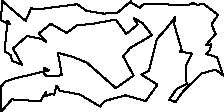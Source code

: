 unitsize(0.001cm);
// 24400.8
draw((1357,1905)--(1533,1780));
draw((1533,1780)--(1838,1732));
draw((1838,1732)--(2082,1753));
draw((2082,1753)--(2312,1949));
draw((2312,1949)--(2318,1925));
draw((2318,1925)--(2469,1838));
draw((2469,1838)--(2552,1909));
draw((2552,1909)--(3314,1881));
draw((3314,1881)--(3409,1917));
draw((3409,1917)--(3499,1885));
draw((3499,1885)--(3586,1909));
draw((3586,1909)--(3853,1712));
draw((3853,1712)--(3736,1542));
draw((3736,1542)--(3808,1375));
draw((3808,1375)--(3635,1174));
draw((3635,1174)--(3729,1188));
draw((3729,1188)--(3704,1082));
draw((3704,1082)--(3646,1018));
draw((3646,1018)--(3835,963));
draw((3835,963)--(3939,640));
draw((3939,640)--(3806,746));
draw((3806,746)--(3564,676));
draw((3564,676)--(3249,378));
draw((3249,378)--(3099,173));
draw((3099,173)--(2990,214));
draw((2990,214)--(3124,408));
draw((3124,408)--(3297,491));
draw((3297,491)--(3278,799));
draw((3278,799)--(3394,1028));
draw((3394,1028)--(3174,1064));
draw((3174,1064)--(3213,1085));
draw((3213,1085)--(3078,1541));
draw((3078,1541)--(3092,1668));
draw((3092,1668)--(2933,1459));
draw((2933,1459)--(2773,1286));
draw((2773,1286)--(2650,802));
draw((2650,802)--(2636,727));
draw((2636,727)--(2499,658));
draw((2499,658)--(2781,478));
draw((2781,478)--(2576,189));
draw((2576,189)--(2221,291));
draw((2221,291)--(1868,197));
draw((1868,197)--(1774,107));
draw((1774,107)--(1779,90));
draw((1779,90)--(1410,307));
draw((1410,307)--(1058,372));
draw((1058,372)--(1031,428));
draw((1031,428)--(1000,457));
draw((1000,457)--(960,303));
draw((960,303)--(913,317));
draw((913,317)--(805,272));
draw((805,272)--(812,351));
draw((812,351)--(721,186));
draw((721,186)--(213,220));
draw((213,220)--(29,6));
draw((29,6)--(14,454));
draw((14,454)--(40,462));
draw((40,462)--(99,536));
draw((99,536)--(242,584));
draw((242,584)--(868,731));
draw((868,731)--(779,777));
draw((779,777)--(781,671));
draw((781,671)--(834,629));
draw((834,629)--(1097,643));
draw((1097,643)--(1027,1041));
draw((1027,1041)--(1307,964));
draw((1307,964)--(1544,863));
draw((1544,863)--(2049,417));
draw((2049,417)--(2361,640));
draw((2361,640)--(2178,978));
draw((2178,978)--(2302,1127));
draw((2302,1127)--(2687,1353));
draw((2687,1353)--(2513,1572));
draw((2513,1572)--(2365,1649));
draw((2365,1649)--(2433,1538));
draw((2433,1538)--(2232,1374));
draw((2232,1374)--(2048,1628));
draw((2048,1628)--(1660,1556));
draw((1660,1556)--(1362,1526));
draw((1362,1526)--(1183,1391));
draw((1183,1391)--(901,1552));
draw((901,1552)--(693,1383));
draw((693,1383)--(826,1226));
draw((826,1226)--(737,1285));
draw((737,1285)--(482,1337));
draw((482,1337)--(234,1118));
draw((234,1118)--(396,828));
draw((396,828)--(219,898));
draw((219,898)--(192,1004));
draw((192,1004)--(86,1065));
draw((86,1065)--(138,1610));
draw((138,1610)--(185,1542));
draw((185,1542)--(22,1617));
draw((22,1617)--(43,1957));
draw((43,1957)--(323,1714));
draw((323,1714)--(457,1607));
draw((457,1607)--(554,1825));
draw((554,1825)--(705,1812));
draw((705,1812)--(1327,1893));
draw((1327,1893)--(1357,1905));
